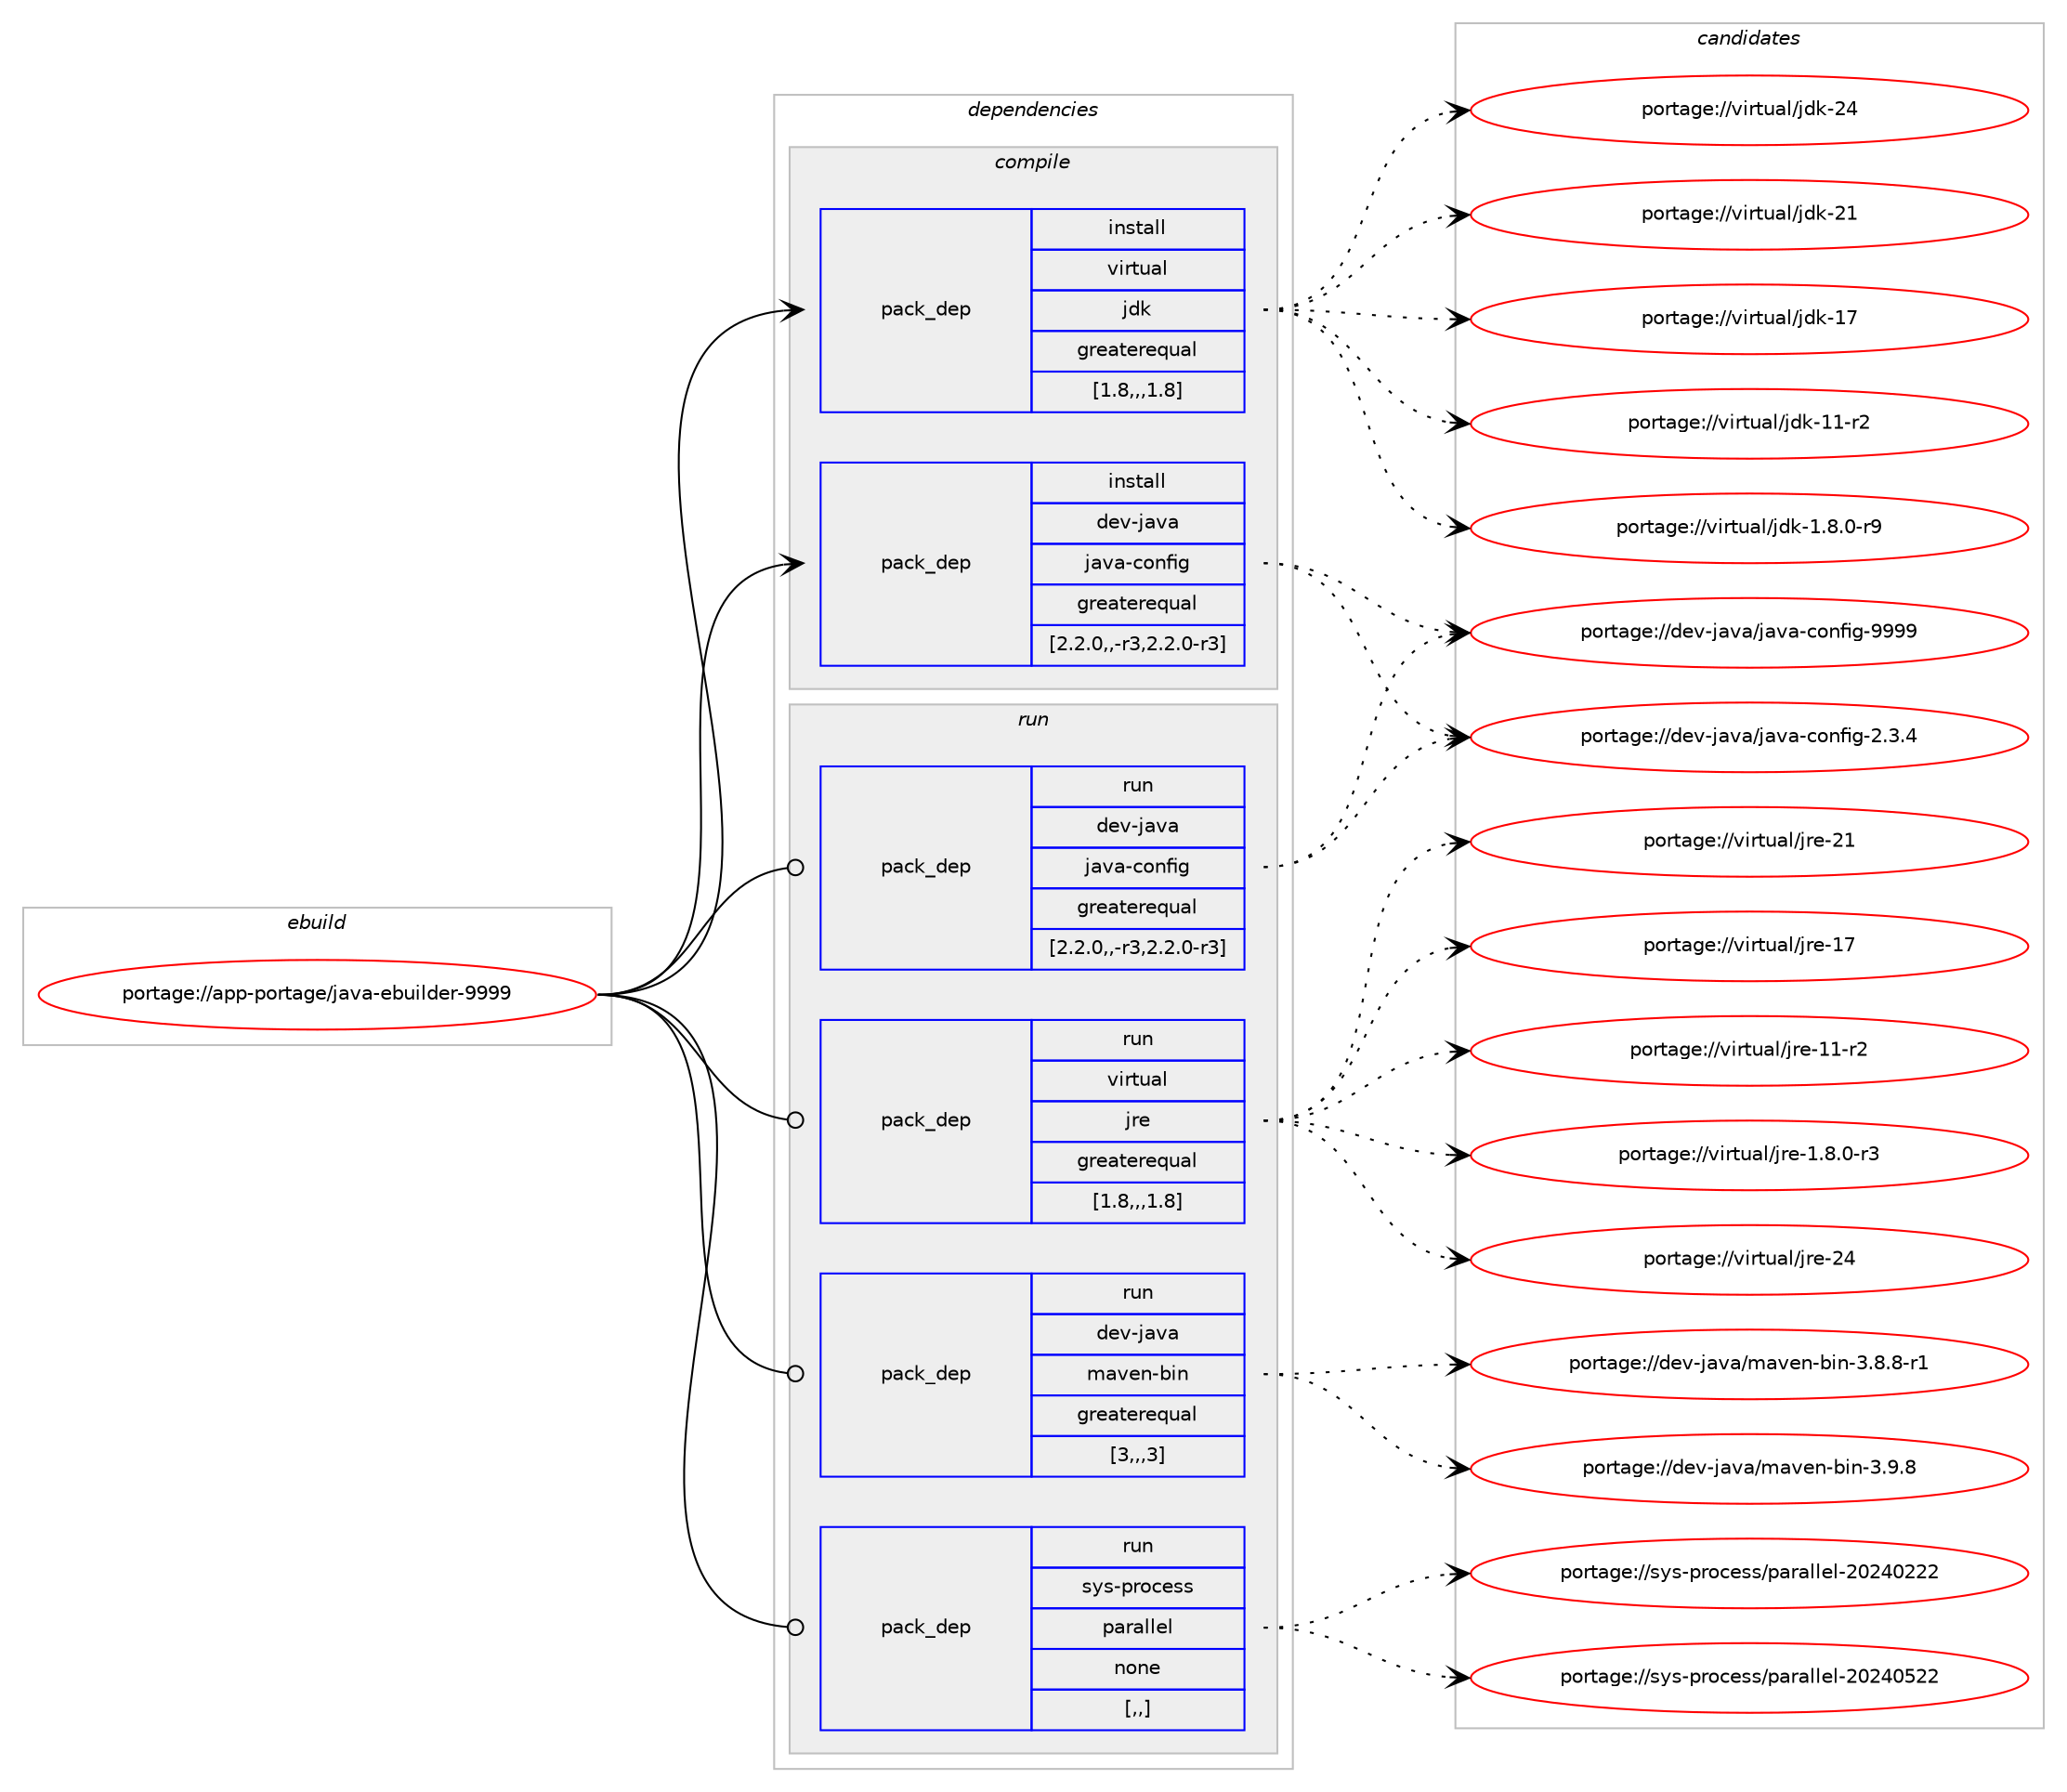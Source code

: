 digraph prolog {

# *************
# Graph options
# *************

newrank=true;
concentrate=true;
compound=true;
graph [rankdir=LR,fontname=Helvetica,fontsize=10,ranksep=1.5];#, ranksep=2.5, nodesep=0.2];
edge  [arrowhead=vee];
node  [fontname=Helvetica,fontsize=10];

# **********
# The ebuild
# **********

subgraph cluster_leftcol {
color=gray;
label=<<i>ebuild</i>>;
id [label="portage://app-portage/java-ebuilder-9999", color=red, width=4, href="../app-portage/java-ebuilder-9999.svg"];
}

# ****************
# The dependencies
# ****************

subgraph cluster_midcol {
color=gray;
label=<<i>dependencies</i>>;
subgraph cluster_compile {
fillcolor="#eeeeee";
style=filled;
label=<<i>compile</i>>;
subgraph pack36479 {
dependency51123 [label=<<TABLE BORDER="0" CELLBORDER="1" CELLSPACING="0" CELLPADDING="4" WIDTH="220"><TR><TD ROWSPAN="6" CELLPADDING="30">pack_dep</TD></TR><TR><TD WIDTH="110">install</TD></TR><TR><TD>dev-java</TD></TR><TR><TD>java-config</TD></TR><TR><TD>greaterequal</TD></TR><TR><TD>[2.2.0,,-r3,2.2.0-r3]</TD></TR></TABLE>>, shape=none, color=blue];
}
id:e -> dependency51123:w [weight=20,style="solid",arrowhead="vee"];
subgraph pack36480 {
dependency51124 [label=<<TABLE BORDER="0" CELLBORDER="1" CELLSPACING="0" CELLPADDING="4" WIDTH="220"><TR><TD ROWSPAN="6" CELLPADDING="30">pack_dep</TD></TR><TR><TD WIDTH="110">install</TD></TR><TR><TD>virtual</TD></TR><TR><TD>jdk</TD></TR><TR><TD>greaterequal</TD></TR><TR><TD>[1.8,,,1.8]</TD></TR></TABLE>>, shape=none, color=blue];
}
id:e -> dependency51124:w [weight=20,style="solid",arrowhead="vee"];
}
subgraph cluster_compileandrun {
fillcolor="#eeeeee";
style=filled;
label=<<i>compile and run</i>>;
}
subgraph cluster_run {
fillcolor="#eeeeee";
style=filled;
label=<<i>run</i>>;
subgraph pack36481 {
dependency51125 [label=<<TABLE BORDER="0" CELLBORDER="1" CELLSPACING="0" CELLPADDING="4" WIDTH="220"><TR><TD ROWSPAN="6" CELLPADDING="30">pack_dep</TD></TR><TR><TD WIDTH="110">run</TD></TR><TR><TD>dev-java</TD></TR><TR><TD>java-config</TD></TR><TR><TD>greaterequal</TD></TR><TR><TD>[2.2.0,,-r3,2.2.0-r3]</TD></TR></TABLE>>, shape=none, color=blue];
}
id:e -> dependency51125:w [weight=20,style="solid",arrowhead="odot"];
subgraph pack36482 {
dependency51126 [label=<<TABLE BORDER="0" CELLBORDER="1" CELLSPACING="0" CELLPADDING="4" WIDTH="220"><TR><TD ROWSPAN="6" CELLPADDING="30">pack_dep</TD></TR><TR><TD WIDTH="110">run</TD></TR><TR><TD>dev-java</TD></TR><TR><TD>maven-bin</TD></TR><TR><TD>greaterequal</TD></TR><TR><TD>[3,,,3]</TD></TR></TABLE>>, shape=none, color=blue];
}
id:e -> dependency51126:w [weight=20,style="solid",arrowhead="odot"];
subgraph pack36483 {
dependency51127 [label=<<TABLE BORDER="0" CELLBORDER="1" CELLSPACING="0" CELLPADDING="4" WIDTH="220"><TR><TD ROWSPAN="6" CELLPADDING="30">pack_dep</TD></TR><TR><TD WIDTH="110">run</TD></TR><TR><TD>sys-process</TD></TR><TR><TD>parallel</TD></TR><TR><TD>none</TD></TR><TR><TD>[,,]</TD></TR></TABLE>>, shape=none, color=blue];
}
id:e -> dependency51127:w [weight=20,style="solid",arrowhead="odot"];
subgraph pack36484 {
dependency51128 [label=<<TABLE BORDER="0" CELLBORDER="1" CELLSPACING="0" CELLPADDING="4" WIDTH="220"><TR><TD ROWSPAN="6" CELLPADDING="30">pack_dep</TD></TR><TR><TD WIDTH="110">run</TD></TR><TR><TD>virtual</TD></TR><TR><TD>jre</TD></TR><TR><TD>greaterequal</TD></TR><TR><TD>[1.8,,,1.8]</TD></TR></TABLE>>, shape=none, color=blue];
}
id:e -> dependency51128:w [weight=20,style="solid",arrowhead="odot"];
}
}

# **************
# The candidates
# **************

subgraph cluster_choices {
rank=same;
color=gray;
label=<<i>candidates</i>>;

subgraph choice36479 {
color=black;
nodesep=1;
choice10010111845106971189747106971189745991111101021051034557575757 [label="portage://dev-java/java-config-9999", color=red, width=4,href="../dev-java/java-config-9999.svg"];
choice1001011184510697118974710697118974599111110102105103455046514652 [label="portage://dev-java/java-config-2.3.4", color=red, width=4,href="../dev-java/java-config-2.3.4.svg"];
dependency51123:e -> choice10010111845106971189747106971189745991111101021051034557575757:w [style=dotted,weight="100"];
dependency51123:e -> choice1001011184510697118974710697118974599111110102105103455046514652:w [style=dotted,weight="100"];
}
subgraph choice36480 {
color=black;
nodesep=1;
choice1181051141161179710847106100107455052 [label="portage://virtual/jdk-24", color=red, width=4,href="../virtual/jdk-24.svg"];
choice1181051141161179710847106100107455049 [label="portage://virtual/jdk-21", color=red, width=4,href="../virtual/jdk-21.svg"];
choice1181051141161179710847106100107454955 [label="portage://virtual/jdk-17", color=red, width=4,href="../virtual/jdk-17.svg"];
choice11810511411611797108471061001074549494511450 [label="portage://virtual/jdk-11-r2", color=red, width=4,href="../virtual/jdk-11-r2.svg"];
choice11810511411611797108471061001074549465646484511457 [label="portage://virtual/jdk-1.8.0-r9", color=red, width=4,href="../virtual/jdk-1.8.0-r9.svg"];
dependency51124:e -> choice1181051141161179710847106100107455052:w [style=dotted,weight="100"];
dependency51124:e -> choice1181051141161179710847106100107455049:w [style=dotted,weight="100"];
dependency51124:e -> choice1181051141161179710847106100107454955:w [style=dotted,weight="100"];
dependency51124:e -> choice11810511411611797108471061001074549494511450:w [style=dotted,weight="100"];
dependency51124:e -> choice11810511411611797108471061001074549465646484511457:w [style=dotted,weight="100"];
}
subgraph choice36481 {
color=black;
nodesep=1;
choice10010111845106971189747106971189745991111101021051034557575757 [label="portage://dev-java/java-config-9999", color=red, width=4,href="../dev-java/java-config-9999.svg"];
choice1001011184510697118974710697118974599111110102105103455046514652 [label="portage://dev-java/java-config-2.3.4", color=red, width=4,href="../dev-java/java-config-2.3.4.svg"];
dependency51125:e -> choice10010111845106971189747106971189745991111101021051034557575757:w [style=dotted,weight="100"];
dependency51125:e -> choice1001011184510697118974710697118974599111110102105103455046514652:w [style=dotted,weight="100"];
}
subgraph choice36482 {
color=black;
nodesep=1;
choice10010111845106971189747109971181011104598105110455146574656 [label="portage://dev-java/maven-bin-3.9.8", color=red, width=4,href="../dev-java/maven-bin-3.9.8.svg"];
choice100101118451069711897471099711810111045981051104551465646564511449 [label="portage://dev-java/maven-bin-3.8.8-r1", color=red, width=4,href="../dev-java/maven-bin-3.8.8-r1.svg"];
dependency51126:e -> choice10010111845106971189747109971181011104598105110455146574656:w [style=dotted,weight="100"];
dependency51126:e -> choice100101118451069711897471099711810111045981051104551465646564511449:w [style=dotted,weight="100"];
}
subgraph choice36483 {
color=black;
nodesep=1;
choice1151211154511211411199101115115471129711497108108101108455048505248535050 [label="portage://sys-process/parallel-20240522", color=red, width=4,href="../sys-process/parallel-20240522.svg"];
choice1151211154511211411199101115115471129711497108108101108455048505248505050 [label="portage://sys-process/parallel-20240222", color=red, width=4,href="../sys-process/parallel-20240222.svg"];
dependency51127:e -> choice1151211154511211411199101115115471129711497108108101108455048505248535050:w [style=dotted,weight="100"];
dependency51127:e -> choice1151211154511211411199101115115471129711497108108101108455048505248505050:w [style=dotted,weight="100"];
}
subgraph choice36484 {
color=black;
nodesep=1;
choice1181051141161179710847106114101455052 [label="portage://virtual/jre-24", color=red, width=4,href="../virtual/jre-24.svg"];
choice1181051141161179710847106114101455049 [label="portage://virtual/jre-21", color=red, width=4,href="../virtual/jre-21.svg"];
choice1181051141161179710847106114101454955 [label="portage://virtual/jre-17", color=red, width=4,href="../virtual/jre-17.svg"];
choice11810511411611797108471061141014549494511450 [label="portage://virtual/jre-11-r2", color=red, width=4,href="../virtual/jre-11-r2.svg"];
choice11810511411611797108471061141014549465646484511451 [label="portage://virtual/jre-1.8.0-r3", color=red, width=4,href="../virtual/jre-1.8.0-r3.svg"];
dependency51128:e -> choice1181051141161179710847106114101455052:w [style=dotted,weight="100"];
dependency51128:e -> choice1181051141161179710847106114101455049:w [style=dotted,weight="100"];
dependency51128:e -> choice1181051141161179710847106114101454955:w [style=dotted,weight="100"];
dependency51128:e -> choice11810511411611797108471061141014549494511450:w [style=dotted,weight="100"];
dependency51128:e -> choice11810511411611797108471061141014549465646484511451:w [style=dotted,weight="100"];
}
}

}
